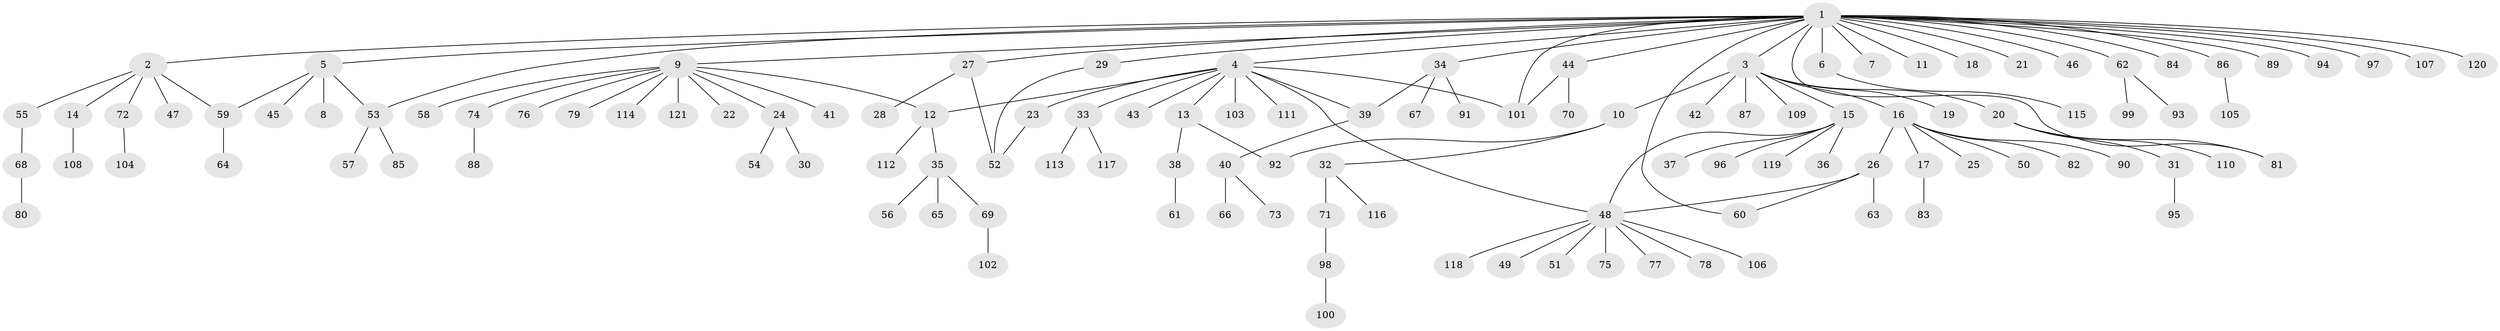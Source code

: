 // coarse degree distribution, {1: 0.5675675675675675, 6: 0.02702702702702703, 3: 0.10810810810810811, 7: 0.05405405405405406, 2: 0.1891891891891892, 5: 0.02702702702702703, 20: 0.02702702702702703}
// Generated by graph-tools (version 1.1) at 2025/36/03/04/25 23:36:55]
// undirected, 121 vertices, 133 edges
graph export_dot {
  node [color=gray90,style=filled];
  1;
  2;
  3;
  4;
  5;
  6;
  7;
  8;
  9;
  10;
  11;
  12;
  13;
  14;
  15;
  16;
  17;
  18;
  19;
  20;
  21;
  22;
  23;
  24;
  25;
  26;
  27;
  28;
  29;
  30;
  31;
  32;
  33;
  34;
  35;
  36;
  37;
  38;
  39;
  40;
  41;
  42;
  43;
  44;
  45;
  46;
  47;
  48;
  49;
  50;
  51;
  52;
  53;
  54;
  55;
  56;
  57;
  58;
  59;
  60;
  61;
  62;
  63;
  64;
  65;
  66;
  67;
  68;
  69;
  70;
  71;
  72;
  73;
  74;
  75;
  76;
  77;
  78;
  79;
  80;
  81;
  82;
  83;
  84;
  85;
  86;
  87;
  88;
  89;
  90;
  91;
  92;
  93;
  94;
  95;
  96;
  97;
  98;
  99;
  100;
  101;
  102;
  103;
  104;
  105;
  106;
  107;
  108;
  109;
  110;
  111;
  112;
  113;
  114;
  115;
  116;
  117;
  118;
  119;
  120;
  121;
  1 -- 2;
  1 -- 3;
  1 -- 4;
  1 -- 5;
  1 -- 6;
  1 -- 7;
  1 -- 9;
  1 -- 11;
  1 -- 18;
  1 -- 21;
  1 -- 27;
  1 -- 29;
  1 -- 34;
  1 -- 44;
  1 -- 46;
  1 -- 53;
  1 -- 60;
  1 -- 62;
  1 -- 81;
  1 -- 84;
  1 -- 86;
  1 -- 89;
  1 -- 94;
  1 -- 97;
  1 -- 101;
  1 -- 107;
  1 -- 120;
  2 -- 14;
  2 -- 47;
  2 -- 55;
  2 -- 59;
  2 -- 72;
  3 -- 10;
  3 -- 15;
  3 -- 16;
  3 -- 19;
  3 -- 20;
  3 -- 42;
  3 -- 87;
  3 -- 109;
  4 -- 12;
  4 -- 13;
  4 -- 23;
  4 -- 33;
  4 -- 39;
  4 -- 43;
  4 -- 48;
  4 -- 101;
  4 -- 103;
  4 -- 111;
  5 -- 8;
  5 -- 45;
  5 -- 53;
  5 -- 59;
  6 -- 115;
  9 -- 12;
  9 -- 22;
  9 -- 24;
  9 -- 41;
  9 -- 58;
  9 -- 74;
  9 -- 76;
  9 -- 79;
  9 -- 114;
  9 -- 121;
  10 -- 32;
  10 -- 92;
  12 -- 35;
  12 -- 112;
  13 -- 38;
  13 -- 92;
  14 -- 108;
  15 -- 36;
  15 -- 37;
  15 -- 48;
  15 -- 96;
  15 -- 119;
  16 -- 17;
  16 -- 25;
  16 -- 26;
  16 -- 50;
  16 -- 82;
  16 -- 90;
  17 -- 83;
  20 -- 31;
  20 -- 81;
  20 -- 110;
  23 -- 52;
  24 -- 30;
  24 -- 54;
  26 -- 48;
  26 -- 60;
  26 -- 63;
  27 -- 28;
  27 -- 52;
  29 -- 52;
  31 -- 95;
  32 -- 71;
  32 -- 116;
  33 -- 113;
  33 -- 117;
  34 -- 39;
  34 -- 67;
  34 -- 91;
  35 -- 56;
  35 -- 65;
  35 -- 69;
  38 -- 61;
  39 -- 40;
  40 -- 66;
  40 -- 73;
  44 -- 70;
  44 -- 101;
  48 -- 49;
  48 -- 51;
  48 -- 75;
  48 -- 77;
  48 -- 78;
  48 -- 106;
  48 -- 118;
  53 -- 57;
  53 -- 85;
  55 -- 68;
  59 -- 64;
  62 -- 93;
  62 -- 99;
  68 -- 80;
  69 -- 102;
  71 -- 98;
  72 -- 104;
  74 -- 88;
  86 -- 105;
  98 -- 100;
}
